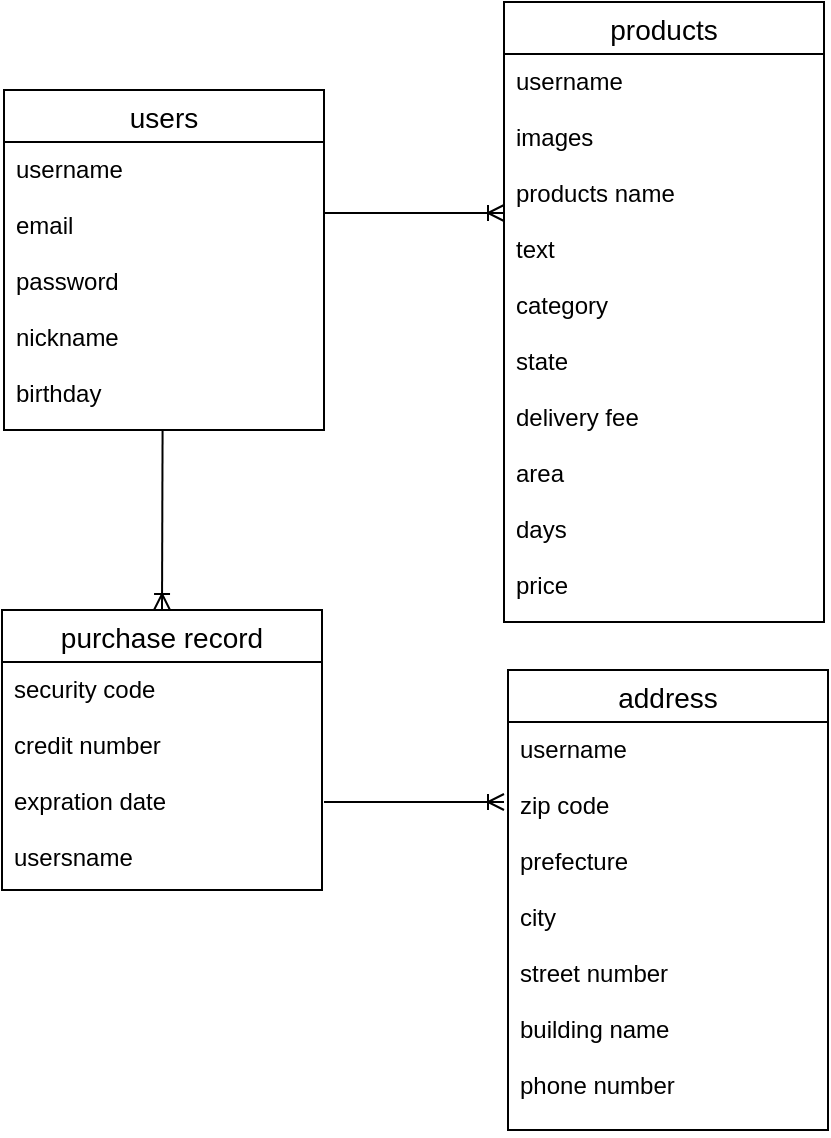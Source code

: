 <mxfile version="13.10.0" type="embed">
    <diagram id="k4KtDIAqs9XxSUxfN8hh" name="ページ1">
        <mxGraphModel dx="762" dy="633" grid="1" gridSize="10" guides="1" tooltips="1" connect="1" arrows="1" fold="1" page="1" pageScale="1" pageWidth="827" pageHeight="1169" math="0" shadow="0">
            <root>
                <mxCell id="0"/>
                <mxCell id="1" parent="0"/>
                <mxCell id="pGCqx2mr7sNg4LEyve4I-15" value="users" style="swimlane;fontStyle=0;childLayout=stackLayout;horizontal=1;startSize=26;horizontalStack=0;resizeParent=1;resizeParentMax=0;resizeLast=0;collapsible=1;marginBottom=0;align=center;fontSize=14;" vertex="1" parent="1">
                    <mxGeometry x="180" y="104" width="160" height="170" as="geometry"/>
                </mxCell>
                <mxCell id="pGCqx2mr7sNg4LEyve4I-17" value="username&#10;&#10;email&#10;&#10;password&#10;&#10;nickname&#10;&#10;birthday" style="text;strokeColor=none;fillColor=none;spacingLeft=4;spacingRight=4;overflow=hidden;rotatable=0;points=[[0,0.5],[1,0.5]];portConstraint=eastwest;fontSize=12;" vertex="1" parent="pGCqx2mr7sNg4LEyve4I-15">
                    <mxGeometry y="26" width="160" height="144" as="geometry"/>
                </mxCell>
                <mxCell id="pGCqx2mr7sNg4LEyve4I-34" value="products" style="swimlane;fontStyle=0;childLayout=stackLayout;horizontal=1;startSize=26;horizontalStack=0;resizeParent=1;resizeParentMax=0;resizeLast=0;collapsible=1;marginBottom=0;align=center;fontSize=14;" vertex="1" parent="1">
                    <mxGeometry x="430" y="60" width="160" height="310" as="geometry"/>
                </mxCell>
                <mxCell id="pGCqx2mr7sNg4LEyve4I-37" value="username&#10;&#10;images&#10;&#10;products name&#10;&#10;text&#10;&#10;category&#10;&#10;state&#10;&#10;delivery fee&#10;&#10;area&#10;&#10;days&#10;&#10;price&#10;" style="text;strokeColor=none;fillColor=none;spacingLeft=4;spacingRight=4;overflow=hidden;rotatable=0;points=[[0,0.5],[1,0.5]];portConstraint=eastwest;fontSize=12;" vertex="1" parent="pGCqx2mr7sNg4LEyve4I-34">
                    <mxGeometry y="26" width="160" height="284" as="geometry"/>
                </mxCell>
                <mxCell id="pGCqx2mr7sNg4LEyve4I-38" value="" style="edgeStyle=entityRelationEdgeStyle;fontSize=12;html=1;endArrow=ERoneToMany;" edge="1" parent="1">
                    <mxGeometry width="100" height="100" relative="1" as="geometry">
                        <mxPoint x="340" y="165.5" as="sourcePoint"/>
                        <mxPoint x="430" y="165.5" as="targetPoint"/>
                    </mxGeometry>
                </mxCell>
                <mxCell id="pGCqx2mr7sNg4LEyve4I-39" value="purchase record" style="swimlane;fontStyle=0;childLayout=stackLayout;horizontal=1;startSize=26;horizontalStack=0;resizeParent=1;resizeParentMax=0;resizeLast=0;collapsible=1;marginBottom=0;align=center;fontSize=14;" vertex="1" parent="1">
                    <mxGeometry x="179" y="364" width="160" height="140" as="geometry"/>
                </mxCell>
                <mxCell id="pGCqx2mr7sNg4LEyve4I-41" value="security code&#10;&#10;credit number&#10;&#10;expration date&#10;&#10;usersname&#10;" style="text;strokeColor=none;fillColor=none;spacingLeft=4;spacingRight=4;overflow=hidden;rotatable=0;points=[[0,0.5],[1,0.5]];portConstraint=eastwest;fontSize=12;" vertex="1" parent="pGCqx2mr7sNg4LEyve4I-39">
                    <mxGeometry y="26" width="160" height="114" as="geometry"/>
                </mxCell>
                <mxCell id="pGCqx2mr7sNg4LEyve4I-55" value="" style="fontSize=12;html=1;endArrow=ERoneToMany;entryX=0.5;entryY=0;entryDx=0;entryDy=0;" edge="1" parent="1" target="pGCqx2mr7sNg4LEyve4I-39">
                    <mxGeometry width="100" height="100" relative="1" as="geometry">
                        <mxPoint x="259.29" y="274" as="sourcePoint"/>
                        <mxPoint x="259.29" y="354" as="targetPoint"/>
                    </mxGeometry>
                </mxCell>
                <mxCell id="pGCqx2mr7sNg4LEyve4I-56" value="address" style="swimlane;fontStyle=0;childLayout=stackLayout;horizontal=1;startSize=26;horizontalStack=0;resizeParent=1;resizeParentMax=0;resizeLast=0;collapsible=1;marginBottom=0;align=center;fontSize=14;" vertex="1" parent="1">
                    <mxGeometry x="432" y="394" width="160" height="230" as="geometry"/>
                </mxCell>
                <mxCell id="pGCqx2mr7sNg4LEyve4I-57" value="username&#10;&#10;zip code&#10;&#10;prefecture&#10;&#10;city&#10;&#10;street number&#10;&#10;building name&#10;&#10;phone number" style="text;strokeColor=none;fillColor=none;spacingLeft=4;spacingRight=4;overflow=hidden;rotatable=0;points=[[0,0.5],[1,0.5]];portConstraint=eastwest;fontSize=12;" vertex="1" parent="pGCqx2mr7sNg4LEyve4I-56">
                    <mxGeometry y="26" width="160" height="204" as="geometry"/>
                </mxCell>
                <mxCell id="pGCqx2mr7sNg4LEyve4I-61" value="" style="edgeStyle=entityRelationEdgeStyle;fontSize=12;html=1;endArrow=ERoneToMany;rounded=0;strokeColor=#000000;" edge="1" parent="1">
                    <mxGeometry width="100" height="100" relative="1" as="geometry">
                        <mxPoint x="340" y="460" as="sourcePoint"/>
                        <mxPoint x="430" y="460" as="targetPoint"/>
                    </mxGeometry>
                </mxCell>
            </root>
        </mxGraphModel>
    </diagram>
</mxfile>